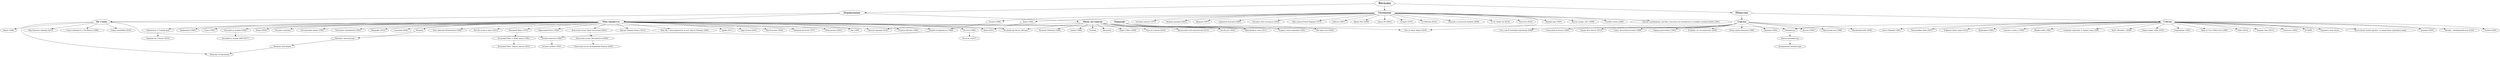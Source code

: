 digraph G {
	Фильмы [fontsize=26];

	Нормальные [fontsize=22];
		"Мне нравится" [fontsize=20];
		"Меня заставили" [fontsize=20];
		"Не очень" [fontsize=20];
	Ебанутые [fontsize=22];
		Слегка [fontsize=20];
		Совсем [fontsize=20];
		Лавкрафт [fontsize=20];
	Охуенные [fontsize=22];

	Фильмы -> Нормальные;
		Нормальные -> "Мне нравится";
		Нормальные -> "Меня заставили";
		Нормальные -> "Не очень";
	Фильмы -> Ебанутые;
		Ебанутые -> Слегка;
		Ебанутые -> Совсем;
	Фильмы -> Охуенные;

	Лавкрафт -> "Зов Ктулху (2005)";
	Лавкрафт -> "Шепчущий во тьме (2011)";
	Лавкрафт -> "Свет из иных миров (2019)";
	Лавкрафт -> "Реаниматор";

	"Мне нравится" -> "Пароходный билл (1928)";
	"Мне нравится" -> "Безумный Макс (1979)" -> "Безумный Макс 2: Воин дороги (1981)" -> "Безумный Макс: Дорога ярости (2015)";
	"Мне нравится" -> "Бэтмен возвращается (1992)" -> "Бэтмен навсегда (1995)";
	"Мне нравится" -> "Властелин колец: Братство кольца (2001)" -> "Властелин колец: Две крепости (2002)" -> "Властелин колец: Возвращение Короля (2003)";
	"Мне нравится" -> "Внутри Льюина Дэвиса (2012)";
	"Мне нравится" -> "Вонг Фу, с благодарностью за всё! Джули Ньюмар (1995)";
	"Мне нравится" -> "Драйв (2011)";
	"Мне нравится" -> "Другой мир (2003)";
	"Мне нравится" -> "Ван Хельсинг (2004)";
	"Мне нравится" -> "Заводной апельсин (1971)";
	"Мне нравится" -> "Зов Ктулху (2005)";
	"Мне нравится" -> "Шепчущий во тьме (2011)";
	"Мне нравится" -> "Игры разума (2001)";
	"Мне нравится" -> "На игле (1996)" -> "На игле 2 (2017)";
	"Мне нравится" -> "Оно (1990)";
	"Мне нравится" -> "Планета обезьян (1968)";
	"Мне нравится" -> "Привидение (1990)";
	"Мне нравится" -> "Страх (1983)";
	"Мне нравится" -> "Терминатор 2: Судный день" -> "Терминатор: Генезис (2015)";
	"Мне нравится" -> "Кэнди (2006)";
	"Мне нравится" -> "Не думай про белых обезъян";
	"Мне нравится" -> "Истории подземки";
	"Мне нравится" -> "Изгоняющий заново (1990)";
	"Мне нравится" -> "Унесённые призраками (2002)";
	"Мне нравится" -> "Варкрафт (2016)";
	"Мне нравится" -> "Матрица" -> "Матрица: перезагрузка" -> "Матрица: революция" -> "Матрица: воскрешение";
	"Мне нравится" -> "Дюна (2021)";
	"Мне нравится" -> "Семьянин (2000)";
	"Мне нравится" -> "Бегущий по лезвию (1982)" -> "Бегущий по лезвию 2049 (2017)";
	"Мне нравится" -> "Быть Джоном Малковичем (1999)";
	"Мне нравится" -> "Всё Всё везде и сразу (2021)";

	"Меня заставили" -> "Не думай про белых обезъян";
	"Меня заставили" -> "Сияние (1980)";
	"Меня заставили" -> "Титаник";
	"Меня заставили" -> "Метропия";
	"Меня заставили" -> "Мэри и Макс (2009)";
	"Меня заставили" -> "Чудо на Гудзоне (2016)";
	"Меня заставили" -> "Доктор Стрендж (2016)";
	"Меня заставили" -> "Далласский клуб покупателей (2013)";
	"Меня заставили" -> "В джазе только девушки (1959)";
	"Меня заставили" -> "500 дней лета (2009)";
	"Меня заставили" -> "Большой Лебовски (1998)";

	"Не очень" -> "Мир Юрского периода (2015)";
	"Не очень" -> "Страх и ненависть в Лас-Вегасе (1998)";
	"Не очень" -> "Матрица: воскрешение";
	"Не очень" -> "Отряд самоубийц (2016)";
	"Не очень" -> "Доктор Стрендж (2016)";
	"Не очень" -> "Ворон (1994)";
	"Не очень" -> "Бэтмен навсегда (1995)" -> "Бэтмен и робин (1997)";

	Слегка -> "Ангел Мщения (1981)";
	Слегка -> "Беспокойная Анна (2007)";
	Слегка -> "В финале Джон умрет (2012)";
	Слегка -> "Видеодром (1982)";
	Слегка -> "Горячие головы 2 (1993)";
	Слегка -> "Жидкое небо (1982)";
	Слегка -> "Зловещие мертвецы 3: Армия тьмы (1992)";
	Слегка -> "Клуб «Shortbus» (2006)";
	Слегка -> "Новые парни турбо (2010)";
	Слегка -> "Отвращение (1965)";
	Слегка -> "Панк из Солт-Лейк-Сити (1998)";
	Слегка -> "Робот (2010)";
	Слегка -> "Теорема Зеро (2013)";
	Слегка -> "Техносекс (2002)";
	Слегка -> "Я (2009)";
	Слегка -> "Пережить свою жизнь";
	Слегка -> "Реаниматор" -> "Невеста реаниматора" -> "Возвращение реаниматора";
	Слегка -> "Труп в белом саване дрожит, но продолжает принимать ванну";
	Слегка -> "Безумие (2005)";
	Слегка -> "Человек - швейцарский нож (2016)";
	Слегка -> "Полено (2000)";

	Совсем -> "Бисер перед свиньями (1999)";
	Совсем -> "Декодер (1984)";
	Совсем -> "Догола (1999)";
	Совсем -> "Кислотный дом (1998)";
	Совсем -> "Малиновый рейх (2004)";
	Совсем -> "Отто, или В компании мертвецов (2008)";
	Совсем -> "Токсичный мститель (1984)";
	Совсем -> "Трудно быть Богом (2013)";
	Совсем -> "Тэцуо, железный человек (1989)";
	Совсем -> "Эдвард руки-пенисы (1991)";
	Совсем -> "Я киборг, но это нормально (2006)";

	Охуенные -> "Бэтмен (1966)" -> "Бэтмен возвращается (1992)";
	Охуенные -> "Водный мир (1995)";
	Охуенные -> "Всегда говори «ДА» (2008)";
	Охуенные -> "Голубой утенок (2006)";
	Охуенные -> "Доктор Стрейнджлав, или Как я научился не волноваться и полюбил атомную бомбу (1963)";
	Охуенные -> "Дюна (1984)" -> "Дюна (2021)";
	Охуенные -> "Зеленый сойлент (1973)";
	Охуенные -> "Машина времени (2002)";
	Охуенные -> "Нирвана (1997)";
	Охуенные -> "Одинокий мужчина (2009)";
	Охуенные -> "Растрать свою молодость (2003)";
	Охуенные -> "Шоу ужасов Рокки Хоррора (1975)";
	Охуенные -> "Сибилла (2007)";
	Охуенные -> "Время Евы (2009)";
	Охуенные -> "Трасса 60 (2002)";
	Охуенные -> "Солярис (1972)";
	Охуенные -> "Ex Machina (2014)";
	Охуенные -> "Мальчик в полосатой пижаме (2008)";
	Охуенные -> "Er ist wieder da (2014)";
	Охуенные -> "Расплата (2016)";
	Охуенные -> "Свет из иных миров (2019)";
}
